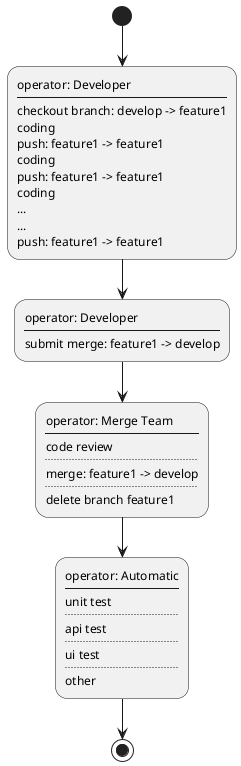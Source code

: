 @startuml

(*) --> "
operator: Developer
----
checkout branch: develop -> feature1
coding
push: feature1 -> feature1
coding
push: feature1 -> feature1
coding
...
...
push: feature1 -> feature1"
--> "
operator: Developer
----
submit merge: feature1 -> develop"
--> "
operator: Merge Team
----
code review
....
merge: feature1 -> develop
....
delete branch feature1"
--> "operator: Automatic
----
unit test
....
api test
....
ui test
....
other"
--> (*)

@enduml